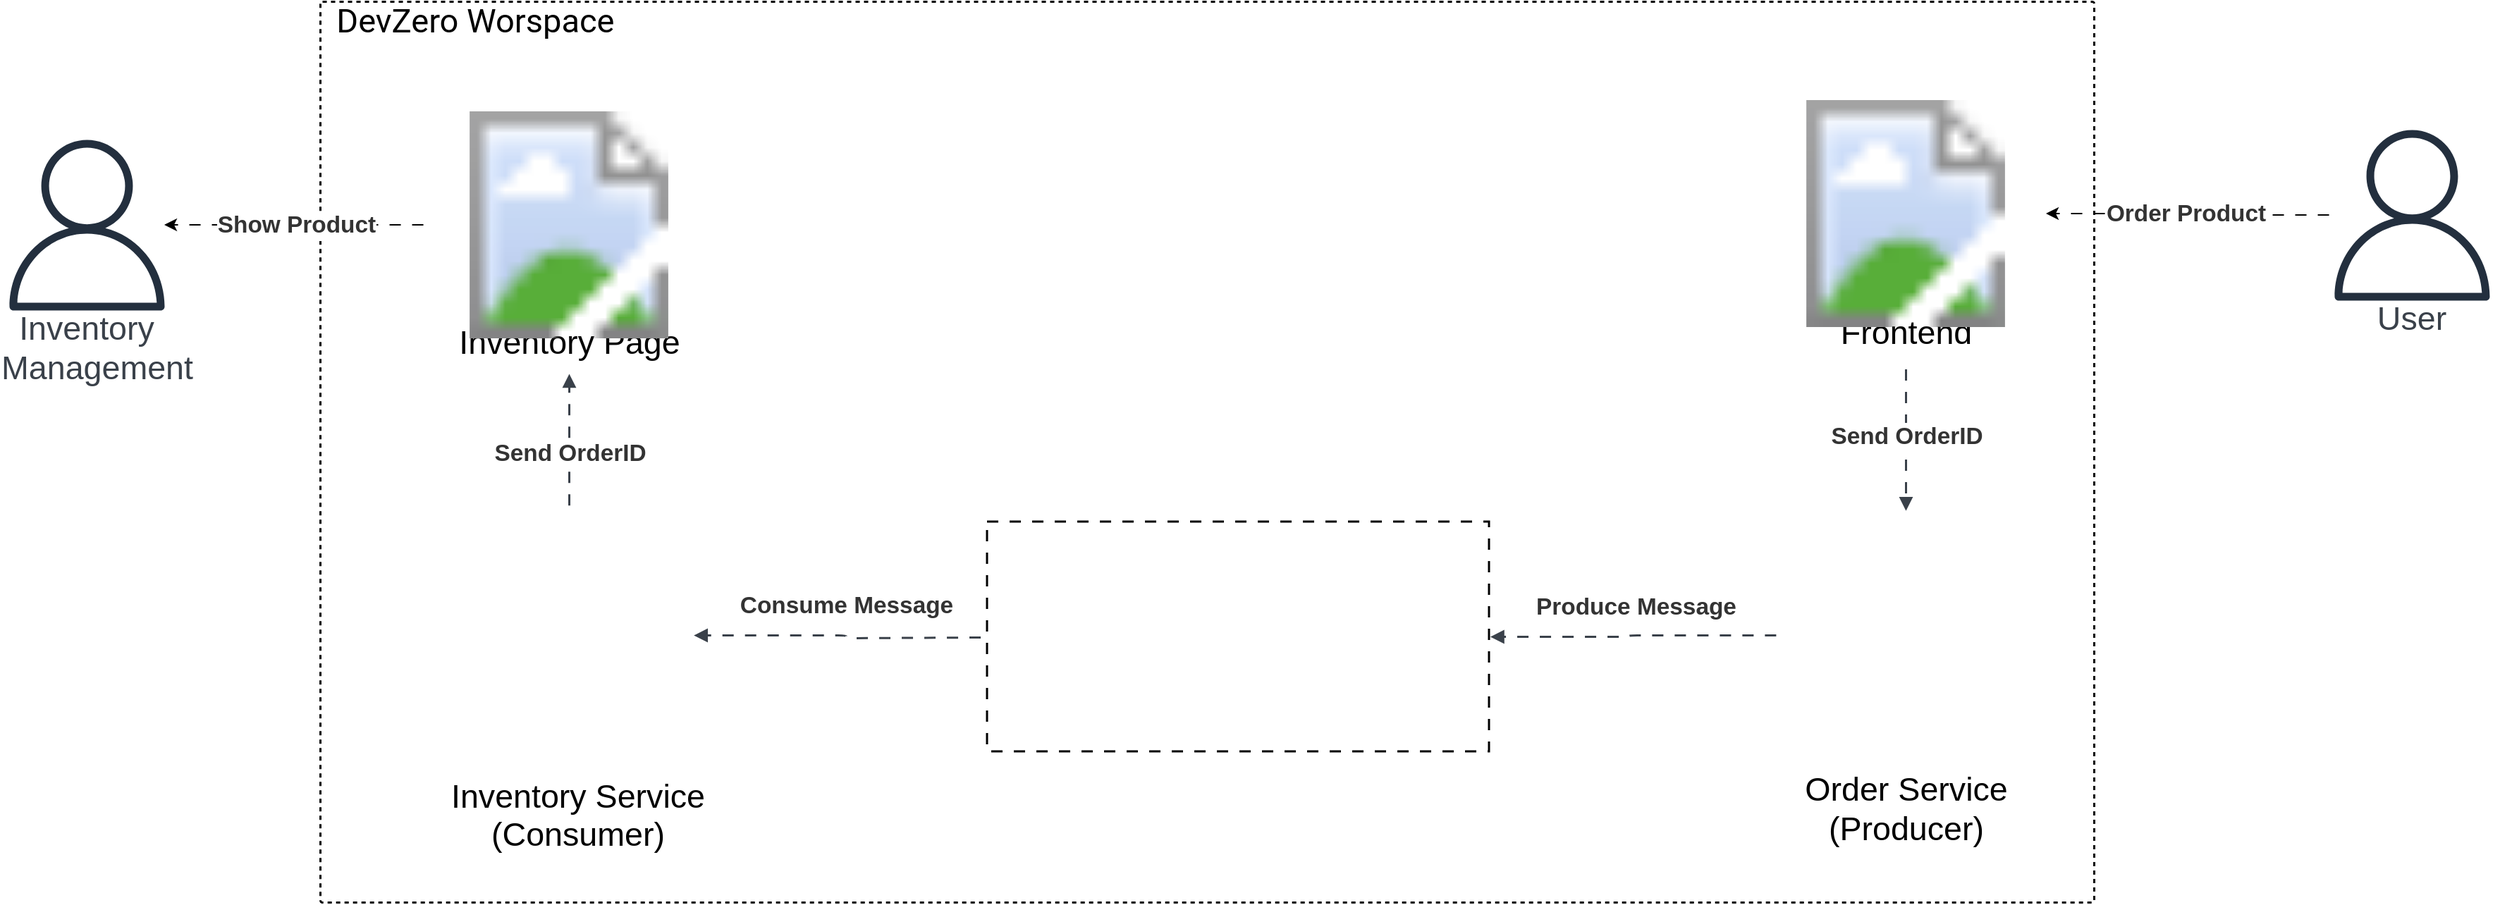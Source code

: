 <mxfile version="24.7.8">
  <diagram name="Page-1" id="kNIR63icREKt_BW9GWnO">
    <mxGraphModel dx="1999" dy="1770" grid="1" gridSize="10" guides="1" tooltips="1" connect="1" arrows="1" fold="1" page="1" pageScale="1" pageWidth="850" pageHeight="1100" math="0" shadow="0">
      <root>
        <mxCell id="0" />
        <mxCell id="1" parent="0" />
        <mxCell id="3scr5XpAK02iq1hrENhV-1" value="&amp;nbsp; DevZero Worspace" style="html=1;overflow=block;blockSpacing=1;whiteSpace=wrap;fontSize=23.5;fontFamily=Roboto;align=left;spacing=0;verticalAlign=top;fillOpacity=0;rounded=1;absoluteArcSize=1;arcSize=3;fillColor=#000000;dashed=1;fixDash=1;strokeWidth=1.5;container=1;pointerEvents=0;collapsible=0;recursiveResize=0;lucidId=t~f8njuiS46S;" vertex="1" parent="1">
          <mxGeometry x="-63" y="-239" width="1258" height="639" as="geometry" />
        </mxCell>
        <mxCell id="3scr5XpAK02iq1hrENhV-16" value="Inventory Page" style="html=1;overflow=block;blockSpacing=1;whiteSpace=wrap;fontSize=23.3;spacing=3.8;strokeOpacity=0;fillOpacity=0;rounded=1;absoluteArcSize=1;arcSize=9;fillColor=#ffffff;strokeWidth=NaN;lucidId=Bkg8xvSoQ5Qa;" vertex="1" parent="3scr5XpAK02iq1hrENhV-1">
          <mxGeometry x="86.5" y="219" width="180" height="45" as="geometry" />
        </mxCell>
        <mxCell id="3scr5XpAK02iq1hrENhV-13" value="Frontend" style="html=1;overflow=block;blockSpacing=1;whiteSpace=wrap;fontSize=23.3;spacing=3.8;strokeOpacity=0;fillOpacity=0;rounded=1;absoluteArcSize=1;arcSize=9;fillColor=#ffffff;strokeWidth=NaN;lucidId=Djg8Wb5ZgrRF;" vertex="1" parent="3scr5XpAK02iq1hrENhV-1">
          <mxGeometry x="1034.5" y="212" width="180" height="45" as="geometry" />
        </mxCell>
        <mxCell id="3scr5XpAK02iq1hrENhV-49" value="Consume Message" style="text;html=1;resizable=0;labelBackgroundColor=default;align=center;verticalAlign=middle;fontStyle=1;fontColor=#333333;fontSize=16.7;" vertex="1" parent="3scr5XpAK02iq1hrENhV-1">
          <mxGeometry x="372.996" y="429.003" as="geometry" />
        </mxCell>
        <mxCell id="3scr5XpAK02iq1hrENhV-2" value="" style="html=1;overflow=block;blockSpacing=1;whiteSpace=wrap;shape=image;fontSize=13;spacing=0;strokeColor=#282c33;strokeOpacity=100;rounded=1;absoluteArcSize=1;arcSize=9;dashed=1;fixDash=1;dashPattern=8 8;strokeWidth=1.5;image=https://images.lucid.app/images/0b39472f-384b-4e4d-ab00-eba694fa60bf/content;imageAspect=0;lucidId=V.f8MnWtJbOo;labelBackgroundColor=none;labelBorderColor=none;imageBorder=default;" vertex="1" parent="1">
          <mxGeometry x="410" y="130" width="356" height="163" as="geometry" />
        </mxCell>
        <mxCell id="3scr5XpAK02iq1hrENhV-39" style="edgeStyle=orthogonalEdgeStyle;rounded=0;orthogonalLoop=1;jettySize=auto;html=1;flowAnimation=1;" edge="1" parent="1" source="3scr5XpAK02iq1hrENhV-45" target="3scr5XpAK02iq1hrENhV-24">
          <mxGeometry relative="1" as="geometry" />
        </mxCell>
        <mxCell id="3scr5XpAK02iq1hrENhV-3" value="" style="html=1;overflow=block;blockSpacing=1;whiteSpace=wrap;shape=image;fontSize=13;spacing=0;strokeColor=none;strokeOpacity=100;rounded=1;absoluteArcSize=1;arcSize=9;strokeWidth=0;image=https://images.lucid.app/images/5639f2c1-7654-4be0-8fed-5f2a0e44f608/content;lucidId=xbg8mxfhmqhO;" vertex="1" parent="1">
          <mxGeometry x="14" y="-161" width="199" height="161" as="geometry" />
        </mxCell>
        <mxCell id="3scr5XpAK02iq1hrENhV-4" value="" style="html=1;overflow=block;blockSpacing=1;whiteSpace=wrap;shape=image;fontSize=13;spacing=0;strokeColor=none;strokeOpacity=100;rounded=1;absoluteArcSize=1;arcSize=9;strokeWidth=0;image=https://images.lucid.app/images/e4d2a0e0-3ca5-4a8e-a486-7546d7e0f524/content;imageAspect=0;lucidId=reg80trRzTVi;" vertex="1" parent="1">
          <mxGeometry x="16" y="113" width="195" height="195" as="geometry" />
        </mxCell>
        <mxCell id="3scr5XpAK02iq1hrENhV-5" value="" style="html=1;overflow=block;blockSpacing=1;whiteSpace=wrap;shape=image;fontSize=13;spacing=0;strokeColor=none;strokeOpacity=100;rounded=1;absoluteArcSize=1;arcSize=9;strokeWidth=0;image=https://images.lucid.app/images/5639f2c1-7654-4be0-8fed-5f2a0e44f608/content;lucidId=Sfg8eTOnxDRa;" vertex="1" parent="1">
          <mxGeometry x="962" y="-169" width="199" height="161" as="geometry" />
        </mxCell>
        <mxCell id="3scr5XpAK02iq1hrENhV-6" value="" style="html=1;overflow=block;blockSpacing=1;whiteSpace=wrap;shape=image;fontSize=13;spacing=0;strokeColor=none;strokeOpacity=100;rounded=1;absoluteArcSize=1;arcSize=9;strokeWidth=0;image=https://images.lucid.app/images/e4d2a0e0-3ca5-4a8e-a486-7546d7e0f524/content;imageAspect=0;lucidId=Sfg8Obj.12ld;" vertex="1" parent="1">
          <mxGeometry x="964" y="113" width="195" height="195" as="geometry" />
        </mxCell>
        <mxCell id="3scr5XpAK02iq1hrENhV-7" value="" style="html=1;jettySize=18;whiteSpace=wrap;fontSize=13;strokeColor=#3a414a;strokeOpacity=100;strokeWidth=1.5;rounded=1;arcSize=12;edgeStyle=orthogonalEdgeStyle;startArrow=none;endArrow=block;endFill=1;exitX=0.047;exitY=0.5;exitPerimeter=0;entryX=1.002;entryY=0.5;entryPerimeter=0;lucidId=ohg8xq3CKEPi;flowAnimation=1;" edge="1" parent="1" source="3scr5XpAK02iq1hrENhV-6" target="3scr5XpAK02iq1hrENhV-2">
          <mxGeometry width="100" height="100" relative="1" as="geometry">
            <Array as="points" />
          </mxGeometry>
        </mxCell>
        <mxCell id="3scr5XpAK02iq1hrENhV-8" value="Produce Message" style="text;html=1;resizable=0;labelBackgroundColor=default;align=center;verticalAlign=middle;fontStyle=1;fontColor=#333333;fontSize=16.7;" vertex="1" parent="3scr5XpAK02iq1hrENhV-7">
          <mxGeometry relative="1" as="geometry">
            <mxPoint y="-20" as="offset" />
          </mxGeometry>
        </mxCell>
        <mxCell id="3scr5XpAK02iq1hrENhV-9" value="Order Service (Producer)" style="html=1;overflow=block;blockSpacing=1;whiteSpace=wrap;fontSize=23.3;spacing=3.8;strokeOpacity=0;fillOpacity=0;rounded=1;absoluteArcSize=1;arcSize=9;fillColor=#ffffff;strokeWidth=NaN;lucidId=Ihg8It~qUONc;" vertex="1" parent="1">
          <mxGeometry x="972" y="302" width="180" height="63" as="geometry" />
        </mxCell>
        <mxCell id="3scr5XpAK02iq1hrENhV-10" value="Inventory Service (Consumer)" style="html=1;overflow=block;blockSpacing=1;whiteSpace=wrap;fontSize=23.3;spacing=3.8;strokeOpacity=0;fillOpacity=0;rounded=1;absoluteArcSize=1;arcSize=9;fillColor=#ffffff;strokeWidth=NaN;lucidId=Eig8I0Vff00T;" vertex="1" parent="1">
          <mxGeometry x="26" y="308" width="188" height="60" as="geometry" />
        </mxCell>
        <mxCell id="3scr5XpAK02iq1hrENhV-11" value="" style="html=1;jettySize=18;whiteSpace=wrap;fontSize=13;strokeColor=#3a414a;strokeOpacity=100;strokeWidth=1.5;rounded=1;arcSize=12;edgeStyle=orthogonalEdgeStyle;startArrow=none;endArrow=block;endFill=1;entryX=0.953;entryY=0.5;entryPerimeter=0;lucidId=ujg8jq96LU-e;flowAnimation=1;" edge="1" parent="1" target="3scr5XpAK02iq1hrENhV-4">
          <mxGeometry width="100" height="100" relative="1" as="geometry">
            <Array as="points" />
            <mxPoint x="409" y="212" as="sourcePoint" />
          </mxGeometry>
        </mxCell>
        <mxCell id="3scr5XpAK02iq1hrENhV-14" value="" style="html=1;jettySize=18;whiteSpace=wrap;fontSize=13;strokeColor=#3a414a;strokeOpacity=100;strokeWidth=1.5;rounded=1;arcSize=12;edgeStyle=orthogonalEdgeStyle;startArrow=none;endArrow=block;endFill=1;exitX=0.5;exitY=1;exitPerimeter=0;entryX=0.5;entryY=0.047;entryPerimeter=0;lucidId=3jg8wu34Qd-h;flowAnimation=1;" edge="1" parent="1" source="3scr5XpAK02iq1hrENhV-13" target="3scr5XpAK02iq1hrENhV-6">
          <mxGeometry width="100" height="100" relative="1" as="geometry">
            <Array as="points" />
          </mxGeometry>
        </mxCell>
        <mxCell id="3scr5XpAK02iq1hrENhV-15" value="Send OrderID" style="text;html=1;resizable=0;labelBackgroundColor=default;align=center;verticalAlign=middle;fontStyle=1;fontColor=#333333;fontSize=16.7;" vertex="1" parent="3scr5XpAK02iq1hrENhV-14">
          <mxGeometry relative="1" as="geometry">
            <mxPoint as="offset" />
          </mxGeometry>
        </mxCell>
        <mxCell id="3scr5XpAK02iq1hrENhV-17" value="" style="html=1;jettySize=18;whiteSpace=wrap;fontSize=13;strokeColor=#3a414a;strokeOpacity=100;strokeWidth=1.5;rounded=1;arcSize=12;edgeStyle=orthogonalEdgeStyle;startArrow=none;endArrow=block;endFill=1;exitX=0.5;exitY=0.047;exitPerimeter=0;entryX=0.5;entryY=1;entryPerimeter=0;lucidId=Vkg83zgqs7PL;flowAnimation=1;" edge="1" parent="1" source="3scr5XpAK02iq1hrENhV-4" target="3scr5XpAK02iq1hrENhV-16">
          <mxGeometry width="100" height="100" relative="1" as="geometry">
            <Array as="points" />
          </mxGeometry>
        </mxCell>
        <mxCell id="3scr5XpAK02iq1hrENhV-18" value="Send OrderID" style="text;html=1;resizable=0;labelBackgroundColor=default;align=center;verticalAlign=middle;fontStyle=1;fontColor=#333333;fontSize=16.7;" vertex="1" parent="3scr5XpAK02iq1hrENhV-17">
          <mxGeometry x="-0.179" relative="1" as="geometry">
            <mxPoint as="offset" />
          </mxGeometry>
        </mxCell>
        <mxCell id="3scr5XpAK02iq1hrENhV-47" style="edgeStyle=orthogonalEdgeStyle;rounded=0;orthogonalLoop=1;jettySize=auto;html=1;entryX=1;entryY=0.5;entryDx=0;entryDy=0;flowAnimation=1;" edge="1" parent="1" source="3scr5XpAK02iq1hrENhV-19" target="3scr5XpAK02iq1hrENhV-5">
          <mxGeometry relative="1" as="geometry" />
        </mxCell>
        <mxCell id="3scr5XpAK02iq1hrENhV-51" value="Order Product" style="edgeLabel;html=1;align=center;verticalAlign=middle;resizable=0;points=[];fontFamily=Helvetica;fontSize=16.7;fontColor=#333333;fontStyle=1;labelBackgroundColor=default;fillColor=none;gradientColor=none;" vertex="1" connectable="0" parent="3scr5XpAK02iq1hrENhV-47">
          <mxGeometry x="0.115" y="6" relative="1" as="geometry">
            <mxPoint x="8" y="-6" as="offset" />
          </mxGeometry>
        </mxCell>
        <mxCell id="3scr5XpAK02iq1hrENhV-19" value="User" style="html=1;overflow=block;blockSpacing=1;whiteSpace=wrap;shape=mxgraph.aws4.user;labelPosition=center;verticalLabelPosition=bottom;align=center;verticalAlign=top;pointerEvents=1;fontSize=23.3;fontColor=#3a414a;spacing=0;strokeColor=#282c33;strokeOpacity=100;rounded=1;absoluteArcSize=1;arcSize=9;fillColor=#232f3e;strokeWidth=1.5;lucidId=hmg8W8bylDBW;" vertex="1" parent="1">
          <mxGeometry x="1360" y="-148" width="121" height="121" as="geometry" />
        </mxCell>
        <mxCell id="3scr5XpAK02iq1hrENhV-24" value="Inventory Management" style="html=1;overflow=block;blockSpacing=1;whiteSpace=wrap;shape=mxgraph.aws4.user;labelPosition=center;verticalLabelPosition=bottom;align=center;verticalAlign=top;pointerEvents=1;fontSize=23.3;fontColor=#3a414a;spacing=0;strokeColor=#282c33;strokeOpacity=100;rounded=1;absoluteArcSize=1;arcSize=9;fillColor=#232f3e;strokeWidth=1.5;lucidId=Zog84dNtN-GM;" vertex="1" parent="1">
          <mxGeometry x="-289" y="-141" width="121" height="121" as="geometry" />
        </mxCell>
        <mxCell id="3scr5XpAK02iq1hrENhV-46" value="" style="edgeStyle=orthogonalEdgeStyle;rounded=0;orthogonalLoop=1;jettySize=auto;html=1;flowAnimation=1;" edge="1" parent="1" source="3scr5XpAK02iq1hrENhV-3" target="3scr5XpAK02iq1hrENhV-45">
          <mxGeometry relative="1" as="geometry">
            <mxPoint x="14" y="-80" as="sourcePoint" />
            <mxPoint x="-173" y="-80" as="targetPoint" />
          </mxGeometry>
        </mxCell>
        <mxCell id="3scr5XpAK02iq1hrENhV-45" value="Show Product" style="text;html=1;resizable=0;labelBackgroundColor=default;align=center;verticalAlign=middle;fontStyle=1;fontColor=#333333;fontSize=16.7;" vertex="1" parent="1">
          <mxGeometry x="-80" y="-80.5" as="geometry" />
        </mxCell>
      </root>
    </mxGraphModel>
  </diagram>
</mxfile>
